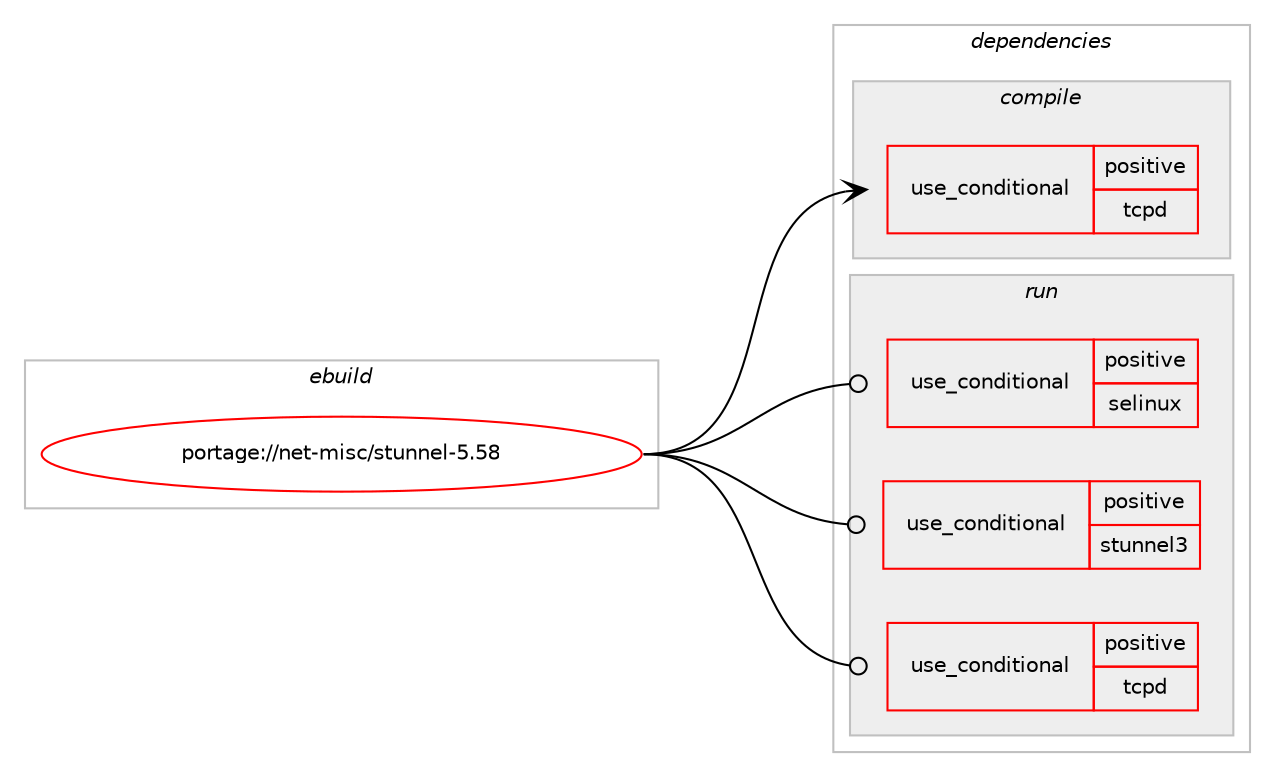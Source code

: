 digraph prolog {

# *************
# Graph options
# *************

newrank=true;
concentrate=true;
compound=true;
graph [rankdir=LR,fontname=Helvetica,fontsize=10,ranksep=1.5];#, ranksep=2.5, nodesep=0.2];
edge  [arrowhead=vee];
node  [fontname=Helvetica,fontsize=10];

# **********
# The ebuild
# **********

subgraph cluster_leftcol {
color=gray;
rank=same;
label=<<i>ebuild</i>>;
id [label="portage://net-misc/stunnel-5.58", color=red, width=4, href="../net-misc/stunnel-5.58.svg"];
}

# ****************
# The dependencies
# ****************

subgraph cluster_midcol {
color=gray;
label=<<i>dependencies</i>>;
subgraph cluster_compile {
fillcolor="#eeeeee";
style=filled;
label=<<i>compile</i>>;
subgraph cond203 {
dependency382 [label=<<TABLE BORDER="0" CELLBORDER="1" CELLSPACING="0" CELLPADDING="4"><TR><TD ROWSPAN="3" CELLPADDING="10">use_conditional</TD></TR><TR><TD>positive</TD></TR><TR><TD>tcpd</TD></TR></TABLE>>, shape=none, color=red];
# *** BEGIN UNKNOWN DEPENDENCY TYPE (TODO) ***
# dependency382 -> package_dependency(portage://net-misc/stunnel-5.58,install,no,sys-apps,tcp-wrappers,none,[,,],[],[])
# *** END UNKNOWN DEPENDENCY TYPE (TODO) ***

}
id:e -> dependency382:w [weight=20,style="solid",arrowhead="vee"];
# *** BEGIN UNKNOWN DEPENDENCY TYPE (TODO) ***
# id -> package_dependency(portage://net-misc/stunnel-5.58,install,no,dev-libs,openssl,none,[,,],[slot(0),equal],[])
# *** END UNKNOWN DEPENDENCY TYPE (TODO) ***

}
subgraph cluster_compileandrun {
fillcolor="#eeeeee";
style=filled;
label=<<i>compile and run</i>>;
}
subgraph cluster_run {
fillcolor="#eeeeee";
style=filled;
label=<<i>run</i>>;
subgraph cond204 {
dependency383 [label=<<TABLE BORDER="0" CELLBORDER="1" CELLSPACING="0" CELLPADDING="4"><TR><TD ROWSPAN="3" CELLPADDING="10">use_conditional</TD></TR><TR><TD>positive</TD></TR><TR><TD>selinux</TD></TR></TABLE>>, shape=none, color=red];
# *** BEGIN UNKNOWN DEPENDENCY TYPE (TODO) ***
# dependency383 -> package_dependency(portage://net-misc/stunnel-5.58,run,no,sec-policy,selinux-stunnel,none,[,,],[],[])
# *** END UNKNOWN DEPENDENCY TYPE (TODO) ***

}
id:e -> dependency383:w [weight=20,style="solid",arrowhead="odot"];
subgraph cond205 {
dependency384 [label=<<TABLE BORDER="0" CELLBORDER="1" CELLSPACING="0" CELLPADDING="4"><TR><TD ROWSPAN="3" CELLPADDING="10">use_conditional</TD></TR><TR><TD>positive</TD></TR><TR><TD>stunnel3</TD></TR></TABLE>>, shape=none, color=red];
# *** BEGIN UNKNOWN DEPENDENCY TYPE (TODO) ***
# dependency384 -> package_dependency(portage://net-misc/stunnel-5.58,run,no,dev-lang,perl,none,[,,],[],[])
# *** END UNKNOWN DEPENDENCY TYPE (TODO) ***

}
id:e -> dependency384:w [weight=20,style="solid",arrowhead="odot"];
subgraph cond206 {
dependency385 [label=<<TABLE BORDER="0" CELLBORDER="1" CELLSPACING="0" CELLPADDING="4"><TR><TD ROWSPAN="3" CELLPADDING="10">use_conditional</TD></TR><TR><TD>positive</TD></TR><TR><TD>tcpd</TD></TR></TABLE>>, shape=none, color=red];
# *** BEGIN UNKNOWN DEPENDENCY TYPE (TODO) ***
# dependency385 -> package_dependency(portage://net-misc/stunnel-5.58,run,no,sys-apps,tcp-wrappers,none,[,,],[],[])
# *** END UNKNOWN DEPENDENCY TYPE (TODO) ***

}
id:e -> dependency385:w [weight=20,style="solid",arrowhead="odot"];
# *** BEGIN UNKNOWN DEPENDENCY TYPE (TODO) ***
# id -> package_dependency(portage://net-misc/stunnel-5.58,run,no,acct-group,stunnel,none,[,,],[],[])
# *** END UNKNOWN DEPENDENCY TYPE (TODO) ***

# *** BEGIN UNKNOWN DEPENDENCY TYPE (TODO) ***
# id -> package_dependency(portage://net-misc/stunnel-5.58,run,no,acct-user,stunnel,none,[,,],[],[])
# *** END UNKNOWN DEPENDENCY TYPE (TODO) ***

# *** BEGIN UNKNOWN DEPENDENCY TYPE (TODO) ***
# id -> package_dependency(portage://net-misc/stunnel-5.58,run,no,dev-libs,openssl,none,[,,],[slot(0),equal],[])
# *** END UNKNOWN DEPENDENCY TYPE (TODO) ***

# *** BEGIN UNKNOWN DEPENDENCY TYPE (TODO) ***
# id -> package_dependency(portage://net-misc/stunnel-5.58,run,no,virtual,tmpfiles,none,[,,],[],[])
# *** END UNKNOWN DEPENDENCY TYPE (TODO) ***

}
}

# **************
# The candidates
# **************

subgraph cluster_choices {
rank=same;
color=gray;
label=<<i>candidates</i>>;

}

}
